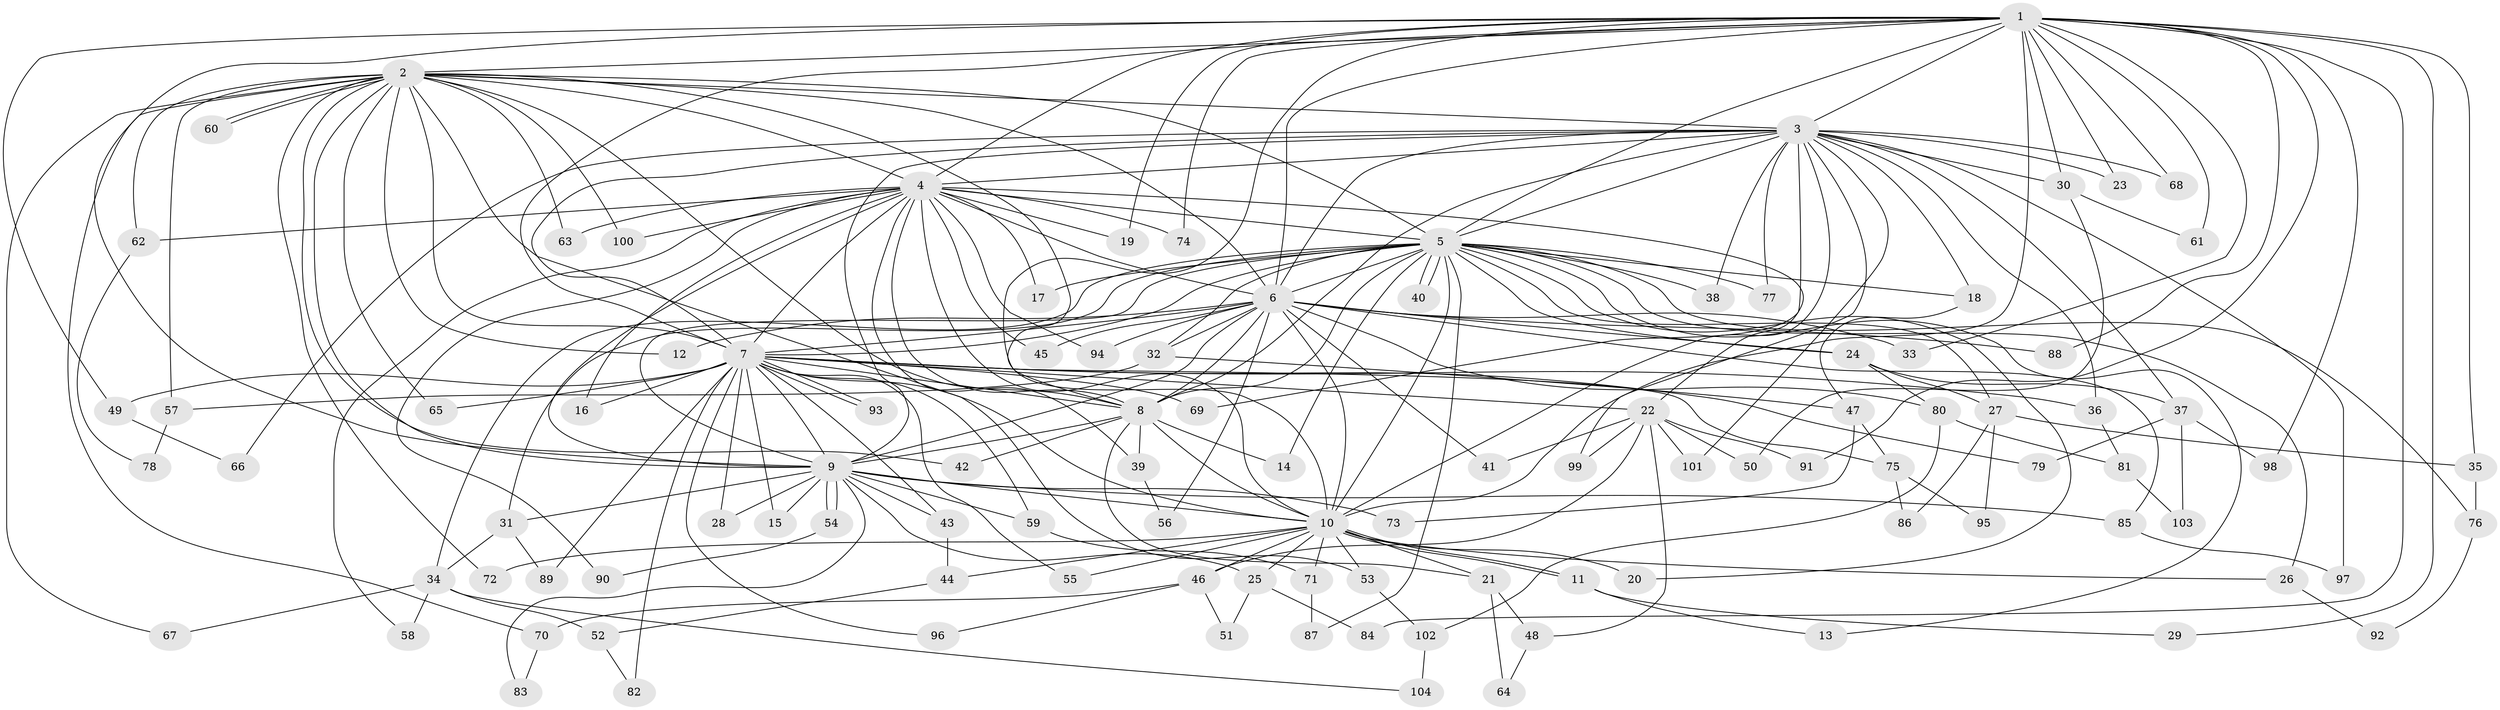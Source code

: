 // coarse degree distribution, {23: 0.016129032258064516, 24: 0.016129032258064516, 26: 0.016129032258064516, 2: 0.6612903225806451, 1: 0.1774193548387097, 3: 0.03225806451612903, 6: 0.016129032258064516, 5: 0.016129032258064516, 4: 0.016129032258064516, 9: 0.016129032258064516, 20: 0.016129032258064516}
// Generated by graph-tools (version 1.1) at 2025/49/03/04/25 21:49:48]
// undirected, 104 vertices, 233 edges
graph export_dot {
graph [start="1"]
  node [color=gray90,style=filled];
  1;
  2;
  3;
  4;
  5;
  6;
  7;
  8;
  9;
  10;
  11;
  12;
  13;
  14;
  15;
  16;
  17;
  18;
  19;
  20;
  21;
  22;
  23;
  24;
  25;
  26;
  27;
  28;
  29;
  30;
  31;
  32;
  33;
  34;
  35;
  36;
  37;
  38;
  39;
  40;
  41;
  42;
  43;
  44;
  45;
  46;
  47;
  48;
  49;
  50;
  51;
  52;
  53;
  54;
  55;
  56;
  57;
  58;
  59;
  60;
  61;
  62;
  63;
  64;
  65;
  66;
  67;
  68;
  69;
  70;
  71;
  72;
  73;
  74;
  75;
  76;
  77;
  78;
  79;
  80;
  81;
  82;
  83;
  84;
  85;
  86;
  87;
  88;
  89;
  90;
  91;
  92;
  93;
  94;
  95;
  96;
  97;
  98;
  99;
  100;
  101;
  102;
  103;
  104;
  1 -- 2;
  1 -- 3;
  1 -- 4;
  1 -- 5;
  1 -- 6;
  1 -- 7;
  1 -- 8;
  1 -- 9;
  1 -- 10;
  1 -- 19;
  1 -- 23;
  1 -- 29;
  1 -- 30;
  1 -- 33;
  1 -- 35;
  1 -- 49;
  1 -- 61;
  1 -- 68;
  1 -- 74;
  1 -- 84;
  1 -- 88;
  1 -- 91;
  1 -- 98;
  2 -- 3;
  2 -- 4;
  2 -- 5;
  2 -- 6;
  2 -- 7;
  2 -- 8;
  2 -- 9;
  2 -- 10;
  2 -- 12;
  2 -- 42;
  2 -- 53;
  2 -- 57;
  2 -- 60;
  2 -- 60;
  2 -- 62;
  2 -- 63;
  2 -- 65;
  2 -- 67;
  2 -- 70;
  2 -- 72;
  2 -- 100;
  3 -- 4;
  3 -- 5;
  3 -- 6;
  3 -- 7;
  3 -- 8;
  3 -- 9;
  3 -- 10;
  3 -- 18;
  3 -- 23;
  3 -- 30;
  3 -- 36;
  3 -- 37;
  3 -- 38;
  3 -- 66;
  3 -- 68;
  3 -- 69;
  3 -- 77;
  3 -- 97;
  3 -- 99;
  3 -- 101;
  4 -- 5;
  4 -- 6;
  4 -- 7;
  4 -- 8;
  4 -- 9;
  4 -- 10;
  4 -- 16;
  4 -- 17;
  4 -- 19;
  4 -- 22;
  4 -- 39;
  4 -- 45;
  4 -- 58;
  4 -- 62;
  4 -- 63;
  4 -- 74;
  4 -- 90;
  4 -- 94;
  4 -- 100;
  5 -- 6;
  5 -- 7;
  5 -- 8;
  5 -- 9;
  5 -- 10;
  5 -- 13;
  5 -- 14;
  5 -- 17;
  5 -- 18;
  5 -- 20;
  5 -- 24;
  5 -- 26;
  5 -- 27;
  5 -- 31;
  5 -- 32;
  5 -- 34;
  5 -- 38;
  5 -- 40;
  5 -- 40;
  5 -- 76;
  5 -- 77;
  5 -- 87;
  6 -- 7;
  6 -- 8;
  6 -- 9;
  6 -- 10;
  6 -- 12;
  6 -- 24;
  6 -- 32;
  6 -- 33;
  6 -- 41;
  6 -- 45;
  6 -- 56;
  6 -- 80;
  6 -- 85;
  6 -- 88;
  6 -- 94;
  7 -- 8;
  7 -- 9;
  7 -- 10;
  7 -- 15;
  7 -- 16;
  7 -- 22;
  7 -- 28;
  7 -- 36;
  7 -- 43;
  7 -- 49;
  7 -- 55;
  7 -- 59;
  7 -- 65;
  7 -- 69;
  7 -- 75;
  7 -- 79;
  7 -- 82;
  7 -- 89;
  7 -- 93;
  7 -- 93;
  7 -- 96;
  8 -- 9;
  8 -- 10;
  8 -- 14;
  8 -- 21;
  8 -- 39;
  8 -- 42;
  9 -- 10;
  9 -- 15;
  9 -- 25;
  9 -- 28;
  9 -- 31;
  9 -- 43;
  9 -- 54;
  9 -- 54;
  9 -- 59;
  9 -- 73;
  9 -- 83;
  9 -- 85;
  10 -- 11;
  10 -- 11;
  10 -- 20;
  10 -- 21;
  10 -- 25;
  10 -- 26;
  10 -- 44;
  10 -- 46;
  10 -- 53;
  10 -- 55;
  10 -- 71;
  10 -- 72;
  11 -- 13;
  11 -- 29;
  18 -- 47;
  21 -- 48;
  21 -- 64;
  22 -- 41;
  22 -- 46;
  22 -- 48;
  22 -- 50;
  22 -- 91;
  22 -- 99;
  22 -- 101;
  24 -- 27;
  24 -- 37;
  24 -- 80;
  25 -- 51;
  25 -- 84;
  26 -- 92;
  27 -- 35;
  27 -- 86;
  27 -- 95;
  30 -- 50;
  30 -- 61;
  31 -- 34;
  31 -- 89;
  32 -- 47;
  32 -- 57;
  34 -- 52;
  34 -- 58;
  34 -- 67;
  34 -- 104;
  35 -- 76;
  36 -- 81;
  37 -- 79;
  37 -- 98;
  37 -- 103;
  39 -- 56;
  43 -- 44;
  44 -- 52;
  46 -- 51;
  46 -- 70;
  46 -- 96;
  47 -- 73;
  47 -- 75;
  48 -- 64;
  49 -- 66;
  52 -- 82;
  53 -- 102;
  54 -- 90;
  57 -- 78;
  59 -- 71;
  62 -- 78;
  70 -- 83;
  71 -- 87;
  75 -- 86;
  75 -- 95;
  76 -- 92;
  80 -- 81;
  80 -- 102;
  81 -- 103;
  85 -- 97;
  102 -- 104;
}
